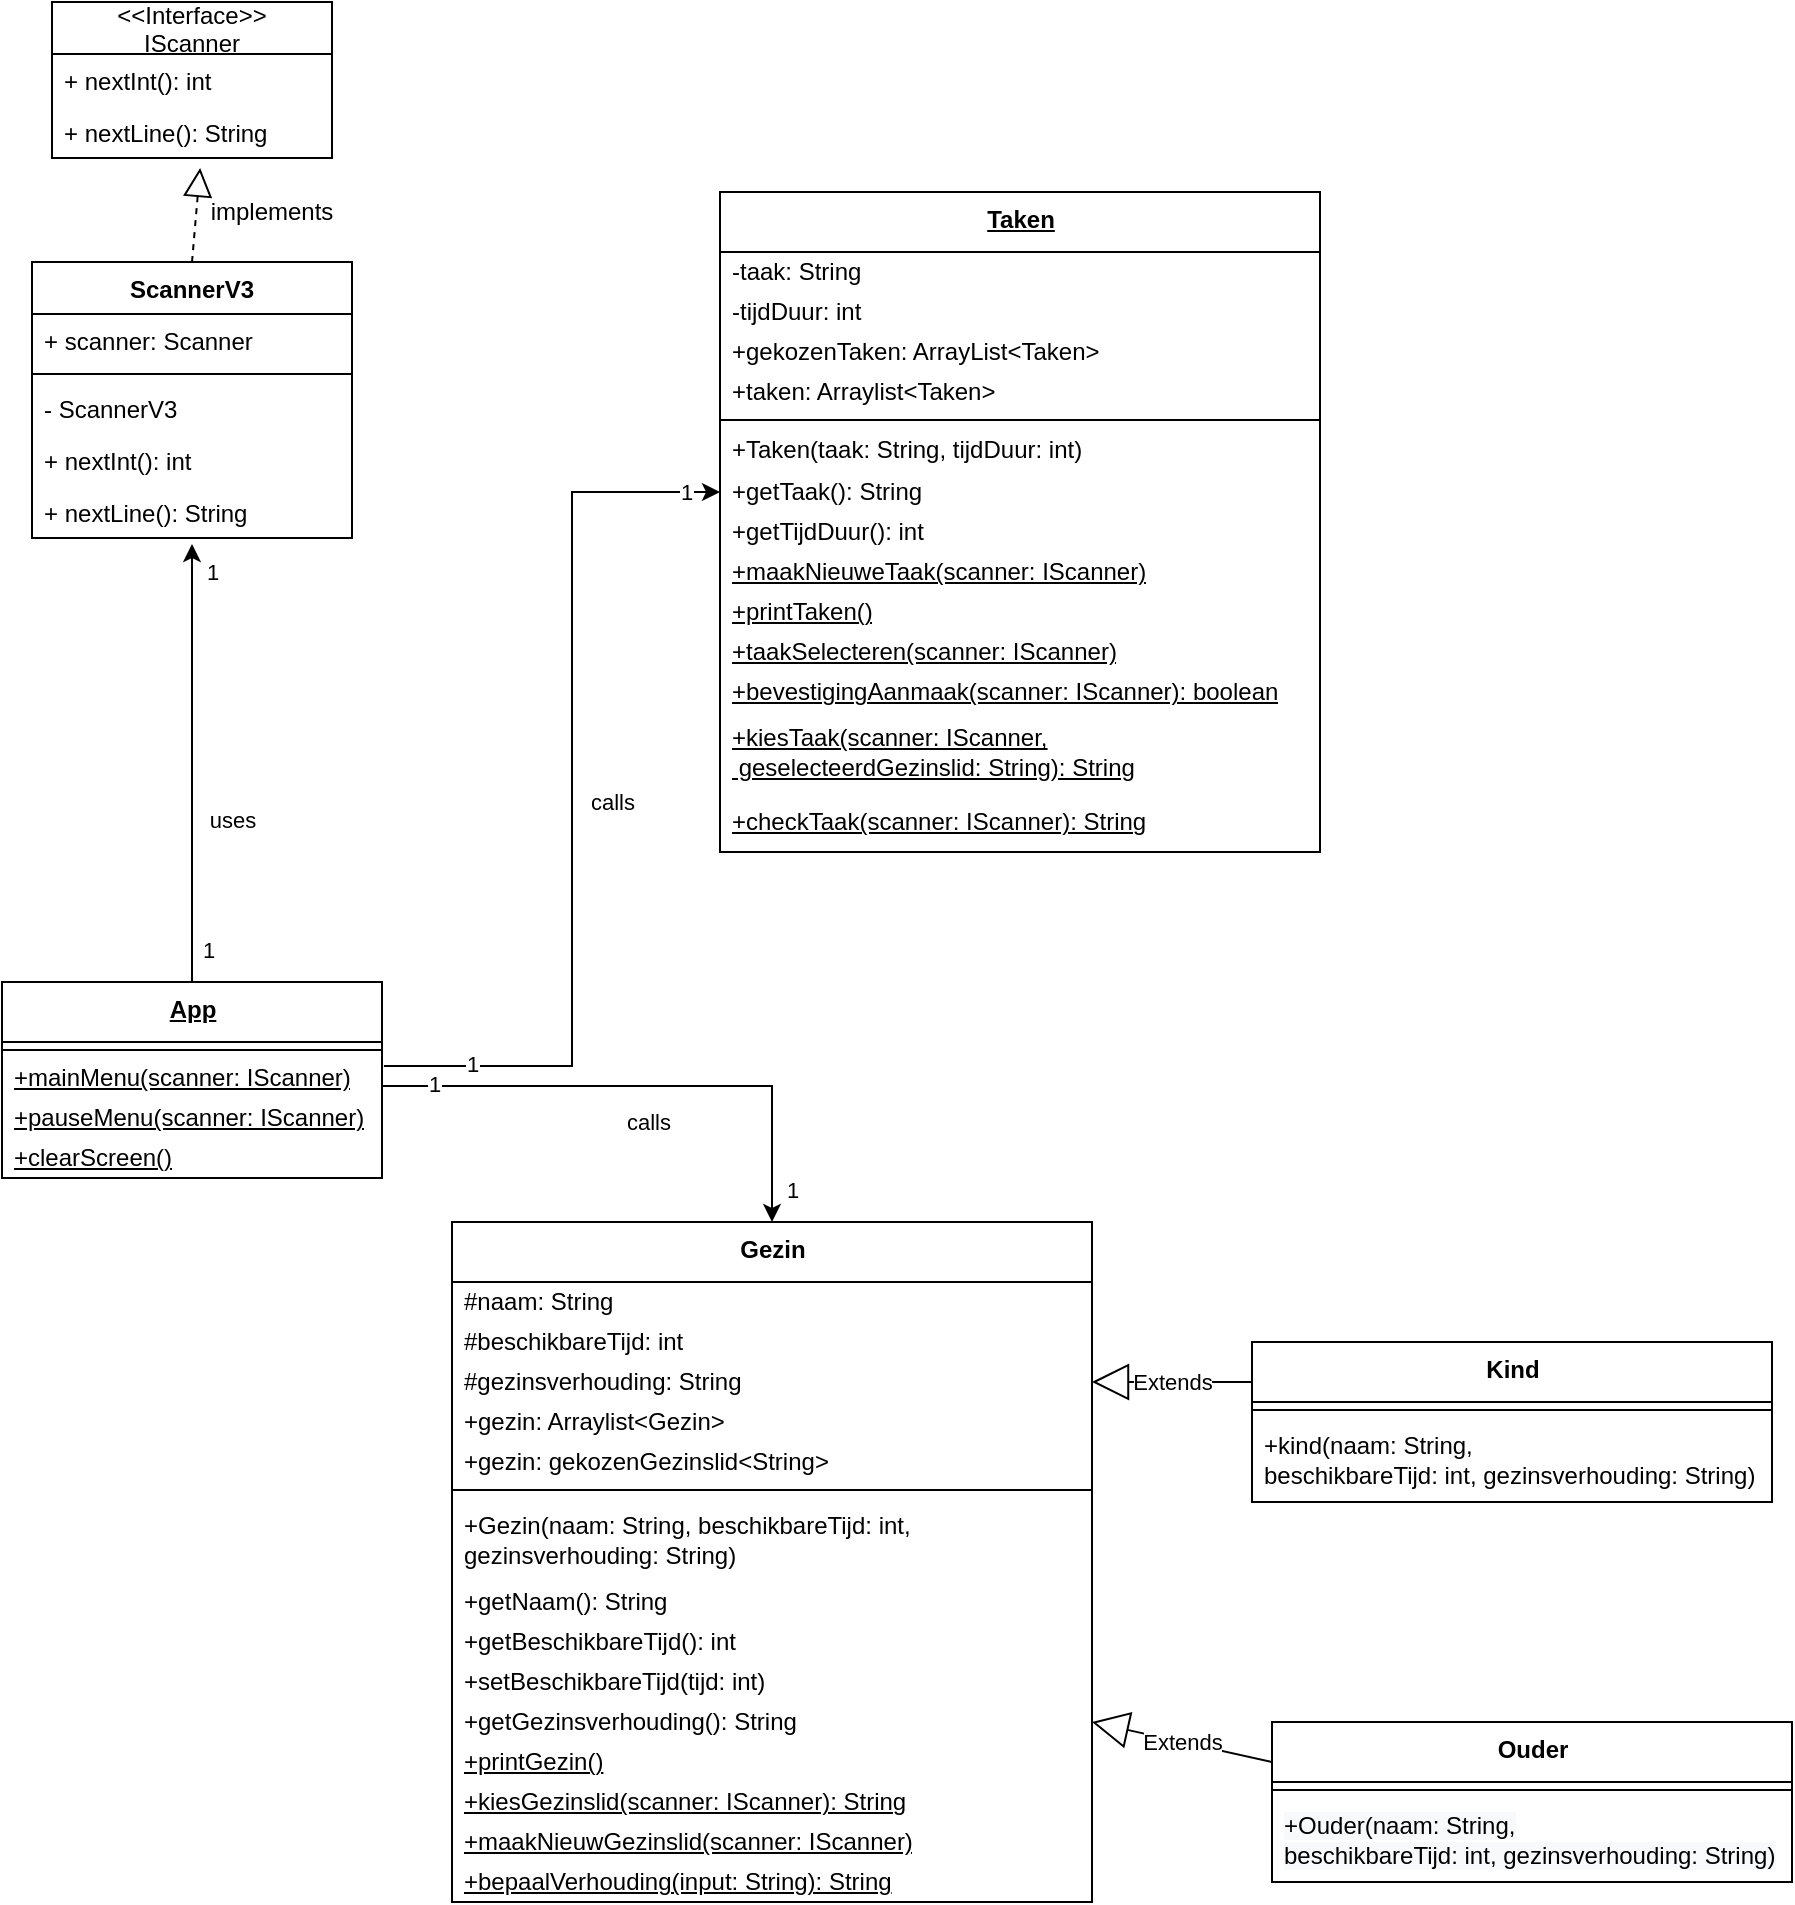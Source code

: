<mxfile>
    <diagram id="Irv_bbiouHEBpZ2B2Jt7" name="Page-1">
        <mxGraphModel dx="272" dy="550" grid="1" gridSize="10" guides="1" tooltips="1" connect="1" arrows="1" fold="1" page="1" pageScale="1" pageWidth="827" pageHeight="1169" math="0" shadow="0">
            <root>
                <mxCell id="0"/>
                <mxCell id="1" parent="0"/>
                <mxCell id="ta5v3G1cMSPn4KrArI0O-5" value="&lt;b&gt;Taken&lt;/b&gt;" style="swimlane;fontStyle=4;align=center;verticalAlign=top;childLayout=stackLayout;horizontal=1;startSize=30;horizontalStack=0;resizeParent=1;resizeParentMax=0;resizeLast=0;collapsible=0;marginBottom=0;html=1;strokeColor=default;" parent="1" vertex="1">
                    <mxGeometry x="414" y="255" width="300" height="330" as="geometry"/>
                </mxCell>
                <mxCell id="ta5v3G1cMSPn4KrArI0O-6" value="-taak: String" style="text;html=1;strokeColor=none;fillColor=none;align=left;verticalAlign=middle;spacingLeft=4;spacingRight=4;overflow=hidden;rotatable=0;points=[[0,0.5],[1,0.5]];portConstraint=eastwest;" parent="ta5v3G1cMSPn4KrArI0O-5" vertex="1">
                    <mxGeometry y="30" width="300" height="20" as="geometry"/>
                </mxCell>
                <mxCell id="ta5v3G1cMSPn4KrArI0O-7" value="-tijdDuur: int" style="text;html=1;strokeColor=none;fillColor=none;align=left;verticalAlign=middle;spacingLeft=4;spacingRight=4;overflow=hidden;rotatable=0;points=[[0,0.5],[1,0.5]];portConstraint=eastwest;" parent="ta5v3G1cMSPn4KrArI0O-5" vertex="1">
                    <mxGeometry y="50" width="300" height="20" as="geometry"/>
                </mxCell>
                <mxCell id="amLeTSEaKvmxCKlGvPzw-5" value="+gekozenTaken: ArrayList&amp;lt;Taken&amp;gt;&lt;span style=&quot;white-space: pre&quot;&gt;&#9;&lt;/span&gt;" style="text;html=1;strokeColor=none;fillColor=none;align=left;verticalAlign=middle;spacingLeft=4;spacingRight=4;overflow=hidden;rotatable=0;points=[[0,0.5],[1,0.5]];portConstraint=eastwest;" parent="ta5v3G1cMSPn4KrArI0O-5" vertex="1">
                    <mxGeometry y="70" width="300" height="20" as="geometry"/>
                </mxCell>
                <mxCell id="ta5v3G1cMSPn4KrArI0O-67" value="+taken: Arraylist&amp;lt;Taken&amp;gt;" style="text;html=1;strokeColor=none;fillColor=none;align=left;verticalAlign=middle;spacingLeft=4;spacingRight=4;overflow=hidden;rotatable=0;points=[[0,0.5],[1,0.5]];portConstraint=eastwest;" parent="ta5v3G1cMSPn4KrArI0O-5" vertex="1">
                    <mxGeometry y="90" width="300" height="20" as="geometry"/>
                </mxCell>
                <mxCell id="ta5v3G1cMSPn4KrArI0O-10" value="" style="line;strokeWidth=1;fillColor=none;align=left;verticalAlign=middle;spacingTop=-1;spacingLeft=3;spacingRight=3;rotatable=0;labelPosition=right;points=[];portConstraint=eastwest;" parent="ta5v3G1cMSPn4KrArI0O-5" vertex="1">
                    <mxGeometry y="110" width="300" height="8" as="geometry"/>
                </mxCell>
                <mxCell id="ta5v3G1cMSPn4KrArI0O-69" value="+Taken(taak: String, tijdDuur: int)" style="text;html=1;strokeColor=none;fillColor=none;align=left;verticalAlign=middle;spacingLeft=4;spacingRight=4;overflow=hidden;rotatable=0;points=[[0,0.5],[1,0.5]];portConstraint=eastwest;" parent="ta5v3G1cMSPn4KrArI0O-5" vertex="1">
                    <mxGeometry y="118" width="300" height="22" as="geometry"/>
                </mxCell>
                <mxCell id="ta5v3G1cMSPn4KrArI0O-11" value="+getTaak(): String&lt;span style=&quot;white-space: pre&quot;&gt;&#9;&lt;/span&gt;" style="text;html=1;strokeColor=none;fillColor=none;align=left;verticalAlign=middle;spacingLeft=4;spacingRight=4;overflow=hidden;rotatable=0;points=[[0,0.5],[1,0.5]];portConstraint=eastwest;" parent="ta5v3G1cMSPn4KrArI0O-5" vertex="1">
                    <mxGeometry y="140" width="300" height="20" as="geometry"/>
                </mxCell>
                <mxCell id="ta5v3G1cMSPn4KrArI0O-12" value="+getTijdDuur(): int" style="text;html=1;strokeColor=none;fillColor=none;align=left;verticalAlign=middle;spacingLeft=4;spacingRight=4;overflow=hidden;rotatable=0;points=[[0,0.5],[1,0.5]];portConstraint=eastwest;" parent="ta5v3G1cMSPn4KrArI0O-5" vertex="1">
                    <mxGeometry y="160" width="300" height="20" as="geometry"/>
                </mxCell>
                <mxCell id="dEqsap9X3xDFd9PiGFJk-1" value="&lt;u&gt;+maakNieuweTaak(scanner: IScanner)&lt;/u&gt;" style="text;html=1;strokeColor=none;fillColor=none;align=left;verticalAlign=middle;spacingLeft=4;spacingRight=4;overflow=hidden;rotatable=0;points=[[0,0.5],[1,0.5]];portConstraint=eastwest;" parent="ta5v3G1cMSPn4KrArI0O-5" vertex="1">
                    <mxGeometry y="180" width="300" height="20" as="geometry"/>
                </mxCell>
                <mxCell id="dEqsap9X3xDFd9PiGFJk-2" value="&lt;u&gt;+printTaken()&lt;/u&gt;" style="text;html=1;strokeColor=none;fillColor=none;align=left;verticalAlign=middle;spacingLeft=4;spacingRight=4;overflow=hidden;rotatable=0;points=[[0,0.5],[1,0.5]];portConstraint=eastwest;" parent="ta5v3G1cMSPn4KrArI0O-5" vertex="1">
                    <mxGeometry y="200" width="300" height="20" as="geometry"/>
                </mxCell>
                <mxCell id="dEqsap9X3xDFd9PiGFJk-3" value="&lt;u&gt;+taakSelecteren(scanner: IScanner)&lt;/u&gt;" style="text;html=1;strokeColor=none;fillColor=none;align=left;verticalAlign=middle;spacingLeft=4;spacingRight=4;overflow=hidden;rotatable=0;points=[[0,0.5],[1,0.5]];portConstraint=eastwest;" parent="ta5v3G1cMSPn4KrArI0O-5" vertex="1">
                    <mxGeometry y="220" width="300" height="20" as="geometry"/>
                </mxCell>
                <mxCell id="dEqsap9X3xDFd9PiGFJk-4" value="&lt;u&gt;+bevestigingAanmaak(scanner: IScanner): boolean&lt;/u&gt;" style="text;html=1;strokeColor=none;fillColor=none;align=left;verticalAlign=middle;spacingLeft=4;spacingRight=4;overflow=hidden;rotatable=0;points=[[0,0.5],[1,0.5]];portConstraint=eastwest;" parent="ta5v3G1cMSPn4KrArI0O-5" vertex="1">
                    <mxGeometry y="240" width="300" height="20" as="geometry"/>
                </mxCell>
                <mxCell id="dEqsap9X3xDFd9PiGFJk-5" value="&lt;u&gt;+kiesTaak(scanner: IScanner,&lt;br&gt;&amp;nbsp;geselecteerdGezinslid: String): String&lt;/u&gt;" style="text;html=1;strokeColor=none;fillColor=none;align=left;verticalAlign=middle;spacingLeft=4;spacingRight=4;overflow=hidden;rotatable=0;points=[[0,0.5],[1,0.5]];portConstraint=eastwest;" parent="ta5v3G1cMSPn4KrArI0O-5" vertex="1">
                    <mxGeometry y="260" width="300" height="40" as="geometry"/>
                </mxCell>
                <mxCell id="dEqsap9X3xDFd9PiGFJk-6" value="&lt;u&gt;+checkTaak(scanner: IScanner): String&lt;/u&gt;" style="text;html=1;strokeColor=none;fillColor=none;align=left;verticalAlign=middle;spacingLeft=4;spacingRight=4;overflow=hidden;rotatable=0;points=[[0,0.5],[1,0.5]];portConstraint=eastwest;" parent="ta5v3G1cMSPn4KrArI0O-5" vertex="1">
                    <mxGeometry y="300" width="300" height="30" as="geometry"/>
                </mxCell>
                <mxCell id="ta5v3G1cMSPn4KrArI0O-29" value="&lt;b&gt;Gezin&lt;/b&gt;" style="swimlane;fontStyle=0;align=center;verticalAlign=top;childLayout=stackLayout;horizontal=1;startSize=30;horizontalStack=0;resizeParent=1;resizeParentMax=0;resizeLast=0;collapsible=0;marginBottom=0;html=1;" parent="1" vertex="1">
                    <mxGeometry x="280" y="770" width="320" height="340" as="geometry"/>
                </mxCell>
                <mxCell id="ta5v3G1cMSPn4KrArI0O-30" value="#naam: String" style="text;html=1;strokeColor=none;fillColor=none;align=left;verticalAlign=middle;spacingLeft=4;spacingRight=4;overflow=hidden;rotatable=0;points=[[0,0.5],[1,0.5]];portConstraint=eastwest;" parent="ta5v3G1cMSPn4KrArI0O-29" vertex="1">
                    <mxGeometry y="30" width="320" height="20" as="geometry"/>
                </mxCell>
                <mxCell id="ta5v3G1cMSPn4KrArI0O-31" value="#beschikbareTijd: int" style="text;html=1;strokeColor=none;fillColor=none;align=left;verticalAlign=middle;spacingLeft=4;spacingRight=4;overflow=hidden;rotatable=0;points=[[0,0.5],[1,0.5]];portConstraint=eastwest;" parent="ta5v3G1cMSPn4KrArI0O-29" vertex="1">
                    <mxGeometry y="50" width="320" height="20" as="geometry"/>
                </mxCell>
                <mxCell id="dEqsap9X3xDFd9PiGFJk-9" value="#gezinsverhouding: String" style="text;html=1;strokeColor=none;fillColor=none;align=left;verticalAlign=middle;spacingLeft=4;spacingRight=4;overflow=hidden;rotatable=0;points=[[0,0.5],[1,0.5]];portConstraint=eastwest;" parent="ta5v3G1cMSPn4KrArI0O-29" vertex="1">
                    <mxGeometry y="70" width="320" height="20" as="geometry"/>
                </mxCell>
                <mxCell id="amLeTSEaKvmxCKlGvPzw-1" value="+gezin: Arraylist&amp;lt;Gezin&amp;gt;" style="text;html=1;strokeColor=none;fillColor=none;align=left;verticalAlign=middle;spacingLeft=4;spacingRight=4;overflow=hidden;rotatable=0;points=[[0,0.5],[1,0.5]];portConstraint=eastwest;" parent="ta5v3G1cMSPn4KrArI0O-29" vertex="1">
                    <mxGeometry y="90" width="320" height="20" as="geometry"/>
                </mxCell>
                <mxCell id="dEqsap9X3xDFd9PiGFJk-10" value="+gezin: gekozenGezinslid&amp;lt;String&amp;gt;" style="text;html=1;strokeColor=none;fillColor=none;align=left;verticalAlign=middle;spacingLeft=4;spacingRight=4;overflow=hidden;rotatable=0;points=[[0,0.5],[1,0.5]];portConstraint=eastwest;" parent="ta5v3G1cMSPn4KrArI0O-29" vertex="1">
                    <mxGeometry y="110" width="320" height="20" as="geometry"/>
                </mxCell>
                <mxCell id="ta5v3G1cMSPn4KrArI0O-34" value="" style="line;strokeWidth=1;fillColor=none;align=left;verticalAlign=middle;spacingTop=-1;spacingLeft=3;spacingRight=3;rotatable=0;labelPosition=right;points=[];portConstraint=eastwest;" parent="ta5v3G1cMSPn4KrArI0O-29" vertex="1">
                    <mxGeometry y="130" width="320" height="8" as="geometry"/>
                </mxCell>
                <mxCell id="ta5v3G1cMSPn4KrArI0O-35" value="+Gezin(naam: String, beschikbareTijd: int, &lt;br&gt;gezinsverhouding: String)" style="text;html=1;strokeColor=none;fillColor=none;align=left;verticalAlign=middle;spacingLeft=4;spacingRight=4;overflow=hidden;rotatable=0;points=[[0,0.5],[1,0.5]];portConstraint=eastwest;" parent="ta5v3G1cMSPn4KrArI0O-29" vertex="1">
                    <mxGeometry y="138" width="320" height="42" as="geometry"/>
                </mxCell>
                <mxCell id="dEqsap9X3xDFd9PiGFJk-11" value="+getNaam(): String" style="text;html=1;strokeColor=none;fillColor=none;align=left;verticalAlign=middle;spacingLeft=4;spacingRight=4;overflow=hidden;rotatable=0;points=[[0,0.5],[1,0.5]];portConstraint=eastwest;" parent="ta5v3G1cMSPn4KrArI0O-29" vertex="1">
                    <mxGeometry y="180" width="320" height="20" as="geometry"/>
                </mxCell>
                <mxCell id="ta5v3G1cMSPn4KrArI0O-36" value="+getBeschikbareTijd(): int" style="text;html=1;strokeColor=none;fillColor=none;align=left;verticalAlign=middle;spacingLeft=4;spacingRight=4;overflow=hidden;rotatable=0;points=[[0,0.5],[1,0.5]];portConstraint=eastwest;" parent="ta5v3G1cMSPn4KrArI0O-29" vertex="1">
                    <mxGeometry y="200" width="320" height="20" as="geometry"/>
                </mxCell>
                <mxCell id="dEqsap9X3xDFd9PiGFJk-12" value="+setBeschikbareTijd(tijd: int)" style="text;html=1;strokeColor=none;fillColor=none;align=left;verticalAlign=middle;spacingLeft=4;spacingRight=4;overflow=hidden;rotatable=0;points=[[0,0.5],[1,0.5]];portConstraint=eastwest;" parent="ta5v3G1cMSPn4KrArI0O-29" vertex="1">
                    <mxGeometry y="220" width="320" height="20" as="geometry"/>
                </mxCell>
                <mxCell id="dEqsap9X3xDFd9PiGFJk-14" value="+getGezinsverhouding(): String" style="text;html=1;strokeColor=none;fillColor=none;align=left;verticalAlign=middle;spacingLeft=4;spacingRight=4;overflow=hidden;rotatable=0;points=[[0,0.5],[1,0.5]];portConstraint=eastwest;" parent="ta5v3G1cMSPn4KrArI0O-29" vertex="1">
                    <mxGeometry y="240" width="320" height="20" as="geometry"/>
                </mxCell>
                <mxCell id="dEqsap9X3xDFd9PiGFJk-15" value="&lt;u&gt;+printGezin()&lt;/u&gt;" style="text;html=1;strokeColor=none;fillColor=none;align=left;verticalAlign=middle;spacingLeft=4;spacingRight=4;overflow=hidden;rotatable=0;points=[[0,0.5],[1,0.5]];portConstraint=eastwest;" parent="ta5v3G1cMSPn4KrArI0O-29" vertex="1">
                    <mxGeometry y="260" width="320" height="20" as="geometry"/>
                </mxCell>
                <mxCell id="dEqsap9X3xDFd9PiGFJk-19" value="&lt;u&gt;+kiesGezinslid(scanner: IScanner): String&lt;/u&gt;" style="text;html=1;strokeColor=none;fillColor=none;align=left;verticalAlign=middle;spacingLeft=4;spacingRight=4;overflow=hidden;rotatable=0;points=[[0,0.5],[1,0.5]];portConstraint=eastwest;" parent="ta5v3G1cMSPn4KrArI0O-29" vertex="1">
                    <mxGeometry y="280" width="320" height="20" as="geometry"/>
                </mxCell>
                <mxCell id="dEqsap9X3xDFd9PiGFJk-21" value="&lt;u&gt;+maakNieuwGezinslid(scanner: IScanner)&lt;/u&gt;" style="text;html=1;strokeColor=none;fillColor=none;align=left;verticalAlign=middle;spacingLeft=4;spacingRight=4;overflow=hidden;rotatable=0;points=[[0,0.5],[1,0.5]];portConstraint=eastwest;" parent="ta5v3G1cMSPn4KrArI0O-29" vertex="1">
                    <mxGeometry y="300" width="320" height="20" as="geometry"/>
                </mxCell>
                <mxCell id="dEqsap9X3xDFd9PiGFJk-22" value="&lt;u&gt;+bepaalVerhouding(input: String): String&lt;/u&gt;" style="text;html=1;strokeColor=none;fillColor=none;align=left;verticalAlign=middle;spacingLeft=4;spacingRight=4;overflow=hidden;rotatable=0;points=[[0,0.5],[1,0.5]];portConstraint=eastwest;" parent="ta5v3G1cMSPn4KrArI0O-29" vertex="1">
                    <mxGeometry y="320" width="320" height="20" as="geometry"/>
                </mxCell>
                <mxCell id="ta5v3G1cMSPn4KrArI0O-45" value="&lt;b&gt;Kind&lt;/b&gt;" style="swimlane;fontStyle=0;align=center;verticalAlign=top;childLayout=stackLayout;horizontal=1;startSize=30;horizontalStack=0;resizeParent=1;resizeParentMax=0;resizeLast=0;collapsible=0;marginBottom=0;html=1;" parent="1" vertex="1">
                    <mxGeometry x="680" y="830" width="260" height="80" as="geometry"/>
                </mxCell>
                <mxCell id="ta5v3G1cMSPn4KrArI0O-50" value="" style="line;strokeWidth=1;fillColor=none;align=left;verticalAlign=middle;spacingTop=-1;spacingLeft=3;spacingRight=3;rotatable=0;labelPosition=right;points=[];portConstraint=eastwest;" parent="ta5v3G1cMSPn4KrArI0O-45" vertex="1">
                    <mxGeometry y="30" width="260" height="8" as="geometry"/>
                </mxCell>
                <mxCell id="amLeTSEaKvmxCKlGvPzw-2" value="+kind(naam: String, &lt;br&gt;beschikbareTijd: int, gezinsverhouding: String)" style="text;html=1;strokeColor=none;fillColor=none;align=left;verticalAlign=middle;spacingLeft=4;spacingRight=4;overflow=hidden;rotatable=0;points=[[0,0.5],[1,0.5]];portConstraint=eastwest;" parent="ta5v3G1cMSPn4KrArI0O-45" vertex="1">
                    <mxGeometry y="38" width="260" height="42" as="geometry"/>
                </mxCell>
                <mxCell id="ta5v3G1cMSPn4KrArI0O-53" value="&lt;b&gt;Ouder&lt;/b&gt;" style="swimlane;fontStyle=0;align=center;verticalAlign=top;childLayout=stackLayout;horizontal=1;startSize=30;horizontalStack=0;resizeParent=1;resizeParentMax=0;resizeLast=0;collapsible=0;marginBottom=0;html=1;" parent="1" vertex="1">
                    <mxGeometry x="690" y="1020" width="260" height="80" as="geometry"/>
                </mxCell>
                <mxCell id="ta5v3G1cMSPn4KrArI0O-58" value="" style="line;strokeWidth=1;fillColor=none;align=left;verticalAlign=middle;spacingTop=-1;spacingLeft=3;spacingRight=3;rotatable=0;labelPosition=right;points=[];portConstraint=eastwest;" parent="ta5v3G1cMSPn4KrArI0O-53" vertex="1">
                    <mxGeometry y="30" width="260" height="8" as="geometry"/>
                </mxCell>
                <mxCell id="amLeTSEaKvmxCKlGvPzw-3" value="&lt;span style=&quot;color: rgb(0 , 0 , 0) ; font-family: &amp;#34;helvetica&amp;#34; ; font-size: 12px ; font-style: normal ; font-weight: 400 ; letter-spacing: normal ; text-align: left ; text-indent: 0px ; text-transform: none ; word-spacing: 0px ; background-color: rgb(248 , 249 , 250) ; display: inline ; float: none&quot;&gt;+Ouder(naam: String,&lt;/span&gt;&lt;br style=&quot;color: rgb(0 , 0 , 0) ; font-family: &amp;#34;helvetica&amp;#34; ; font-size: 12px ; font-style: normal ; font-weight: 400 ; letter-spacing: normal ; text-align: left ; text-indent: 0px ; text-transform: none ; word-spacing: 0px ; background-color: rgb(248 , 249 , 250)&quot;&gt;&lt;span style=&quot;color: rgb(0 , 0 , 0) ; font-family: &amp;#34;helvetica&amp;#34; ; font-size: 12px ; font-style: normal ; font-weight: 400 ; letter-spacing: normal ; text-align: left ; text-indent: 0px ; text-transform: none ; word-spacing: 0px ; background-color: rgb(248 , 249 , 250) ; display: inline ; float: none&quot;&gt;beschikbareTijd: int, gezinsverhouding: String)&lt;/span&gt;" style="text;html=1;strokeColor=none;fillColor=none;align=left;verticalAlign=middle;spacingLeft=4;spacingRight=4;overflow=hidden;rotatable=0;points=[[0,0.5],[1,0.5]];portConstraint=eastwest;" parent="ta5v3G1cMSPn4KrArI0O-53" vertex="1">
                    <mxGeometry y="38" width="260" height="42" as="geometry"/>
                </mxCell>
                <mxCell id="dEqsap9X3xDFd9PiGFJk-34" value="&lt;b&gt;App&lt;/b&gt;" style="swimlane;fontStyle=4;align=center;verticalAlign=top;childLayout=stackLayout;horizontal=1;startSize=30;horizontalStack=0;resizeParent=1;resizeParentMax=0;resizeLast=0;collapsible=0;marginBottom=0;html=1;" parent="1" vertex="1">
                    <mxGeometry x="55" y="650" width="190" height="98" as="geometry"/>
                </mxCell>
                <mxCell id="dEqsap9X3xDFd9PiGFJk-40" value="" style="line;strokeWidth=1;fillColor=none;align=left;verticalAlign=middle;spacingTop=-1;spacingLeft=3;spacingRight=3;rotatable=0;labelPosition=right;points=[];portConstraint=eastwest;" parent="dEqsap9X3xDFd9PiGFJk-34" vertex="1">
                    <mxGeometry y="30" width="190" height="8" as="geometry"/>
                </mxCell>
                <mxCell id="dEqsap9X3xDFd9PiGFJk-42" value="&lt;u&gt;+mainMenu(scanner: IScanner)&lt;/u&gt;" style="text;html=1;strokeColor=none;fillColor=none;align=left;verticalAlign=middle;spacingLeft=4;spacingRight=4;overflow=hidden;rotatable=0;points=[[0,0.5],[1,0.5]];portConstraint=eastwest;" parent="dEqsap9X3xDFd9PiGFJk-34" vertex="1">
                    <mxGeometry y="38" width="190" height="20" as="geometry"/>
                </mxCell>
                <mxCell id="dEqsap9X3xDFd9PiGFJk-43" value="&lt;u&gt;+pauseMenu(scanner: IScanner)&lt;/u&gt;" style="text;html=1;strokeColor=none;fillColor=none;align=left;verticalAlign=middle;spacingLeft=4;spacingRight=4;overflow=hidden;rotatable=0;points=[[0,0.5],[1,0.5]];portConstraint=eastwest;" parent="dEqsap9X3xDFd9PiGFJk-34" vertex="1">
                    <mxGeometry y="58" width="190" height="20" as="geometry"/>
                </mxCell>
                <mxCell id="dEqsap9X3xDFd9PiGFJk-44" value="&lt;u&gt;+clearScreen()&lt;/u&gt;" style="text;html=1;strokeColor=none;fillColor=none;align=left;verticalAlign=middle;spacingLeft=4;spacingRight=4;overflow=hidden;rotatable=0;points=[[0,0.5],[1,0.5]];portConstraint=eastwest;" parent="dEqsap9X3xDFd9PiGFJk-34" vertex="1">
                    <mxGeometry y="78" width="190" height="20" as="geometry"/>
                </mxCell>
                <mxCell id="dEqsap9X3xDFd9PiGFJk-70" value="" style="edgeStyle=orthogonalEdgeStyle;rounded=0;orthogonalLoop=1;jettySize=auto;html=1;exitX=0.5;exitY=0;exitDx=0;exitDy=0;" parent="1" source="dEqsap9X3xDFd9PiGFJk-34" edge="1">
                    <mxGeometry relative="1" as="geometry">
                        <mxPoint x="150" y="431" as="targetPoint"/>
                    </mxGeometry>
                </mxCell>
                <mxCell id="dEqsap9X3xDFd9PiGFJk-71" value="uses" style="edgeLabel;html=1;align=center;verticalAlign=middle;resizable=0;points=[];" parent="dEqsap9X3xDFd9PiGFJk-70" vertex="1" connectable="0">
                    <mxGeometry x="-0.129" relative="1" as="geometry">
                        <mxPoint x="20" y="14" as="offset"/>
                    </mxGeometry>
                </mxCell>
                <mxCell id="dEqsap9X3xDFd9PiGFJk-73" value="1" style="edgeLabel;html=1;align=center;verticalAlign=middle;resizable=0;points=[];" parent="dEqsap9X3xDFd9PiGFJk-70" vertex="1" connectable="0">
                    <mxGeometry x="-0.848" y="1" relative="1" as="geometry">
                        <mxPoint x="9" as="offset"/>
                    </mxGeometry>
                </mxCell>
                <mxCell id="dEqsap9X3xDFd9PiGFJk-74" value="1" style="edgeLabel;html=1;align=center;verticalAlign=middle;resizable=0;points=[];" parent="dEqsap9X3xDFd9PiGFJk-70" vertex="1" connectable="0">
                    <mxGeometry x="0.878" relative="1" as="geometry">
                        <mxPoint x="10" as="offset"/>
                    </mxGeometry>
                </mxCell>
                <mxCell id="dEqsap9X3xDFd9PiGFJk-50" value="ScannerV3" style="swimlane;fontStyle=1;align=center;verticalAlign=top;childLayout=stackLayout;horizontal=1;startSize=26;horizontalStack=0;resizeParent=1;resizeParentMax=0;resizeLast=0;collapsible=1;marginBottom=0;" parent="1" vertex="1">
                    <mxGeometry x="70" y="290" width="160" height="138" as="geometry"/>
                </mxCell>
                <mxCell id="dEqsap9X3xDFd9PiGFJk-51" value="+ scanner: Scanner" style="text;strokeColor=none;fillColor=none;align=left;verticalAlign=top;spacingLeft=4;spacingRight=4;overflow=hidden;rotatable=0;points=[[0,0.5],[1,0.5]];portConstraint=eastwest;" parent="dEqsap9X3xDFd9PiGFJk-50" vertex="1">
                    <mxGeometry y="26" width="160" height="26" as="geometry"/>
                </mxCell>
                <mxCell id="dEqsap9X3xDFd9PiGFJk-52" value="" style="line;strokeWidth=1;fillColor=none;align=left;verticalAlign=middle;spacingTop=-1;spacingLeft=3;spacingRight=3;rotatable=0;labelPosition=right;points=[];portConstraint=eastwest;" parent="dEqsap9X3xDFd9PiGFJk-50" vertex="1">
                    <mxGeometry y="52" width="160" height="8" as="geometry"/>
                </mxCell>
                <mxCell id="dEqsap9X3xDFd9PiGFJk-53" value="- ScannerV3" style="text;strokeColor=none;fillColor=none;align=left;verticalAlign=top;spacingLeft=4;spacingRight=4;overflow=hidden;rotatable=0;points=[[0,0.5],[1,0.5]];portConstraint=eastwest;" parent="dEqsap9X3xDFd9PiGFJk-50" vertex="1">
                    <mxGeometry y="60" width="160" height="26" as="geometry"/>
                </mxCell>
                <mxCell id="dEqsap9X3xDFd9PiGFJk-54" value="+ nextInt(): int" style="text;strokeColor=none;fillColor=none;align=left;verticalAlign=top;spacingLeft=4;spacingRight=4;overflow=hidden;rotatable=0;points=[[0,0.5],[1,0.5]];portConstraint=eastwest;" parent="dEqsap9X3xDFd9PiGFJk-50" vertex="1">
                    <mxGeometry y="86" width="160" height="26" as="geometry"/>
                </mxCell>
                <mxCell id="dEqsap9X3xDFd9PiGFJk-55" value="+ nextLine(): String" style="text;strokeColor=none;fillColor=none;align=left;verticalAlign=top;spacingLeft=4;spacingRight=4;overflow=hidden;rotatable=0;points=[[0,0.5],[1,0.5]];portConstraint=eastwest;" parent="dEqsap9X3xDFd9PiGFJk-50" vertex="1">
                    <mxGeometry y="112" width="160" height="26" as="geometry"/>
                </mxCell>
                <mxCell id="dEqsap9X3xDFd9PiGFJk-58" value="&lt;&lt;Interface&gt;&gt;&#10;IScanner" style="swimlane;fontStyle=0;childLayout=stackLayout;horizontal=1;startSize=26;fillColor=none;horizontalStack=0;resizeParent=1;resizeParentMax=0;resizeLast=0;collapsible=1;marginBottom=0;" parent="1" vertex="1">
                    <mxGeometry x="80" y="160" width="140" height="78" as="geometry"/>
                </mxCell>
                <mxCell id="dEqsap9X3xDFd9PiGFJk-59" value="+ nextInt(): int" style="text;strokeColor=none;fillColor=none;align=left;verticalAlign=top;spacingLeft=4;spacingRight=4;overflow=hidden;rotatable=0;points=[[0,0.5],[1,0.5]];portConstraint=eastwest;" parent="dEqsap9X3xDFd9PiGFJk-58" vertex="1">
                    <mxGeometry y="26" width="140" height="26" as="geometry"/>
                </mxCell>
                <mxCell id="dEqsap9X3xDFd9PiGFJk-60" value="+ nextLine(): String" style="text;strokeColor=none;fillColor=none;align=left;verticalAlign=top;spacingLeft=4;spacingRight=4;overflow=hidden;rotatable=0;points=[[0,0.5],[1,0.5]];portConstraint=eastwest;" parent="dEqsap9X3xDFd9PiGFJk-58" vertex="1">
                    <mxGeometry y="52" width="140" height="26" as="geometry"/>
                </mxCell>
                <mxCell id="dEqsap9X3xDFd9PiGFJk-61" value="" style="endArrow=block;dashed=1;endFill=0;endSize=12;html=1;entryX=0.529;entryY=1.192;entryDx=0;entryDy=0;entryPerimeter=0;exitX=0.5;exitY=0;exitDx=0;exitDy=0;" parent="1" source="dEqsap9X3xDFd9PiGFJk-50" target="dEqsap9X3xDFd9PiGFJk-60" edge="1">
                    <mxGeometry width="160" relative="1" as="geometry">
                        <mxPoint x="60" y="260" as="sourcePoint"/>
                        <mxPoint x="149.5" y="292" as="targetPoint"/>
                        <Array as="points"/>
                    </mxGeometry>
                </mxCell>
                <mxCell id="dEqsap9X3xDFd9PiGFJk-75" value="implements" style="text;html=1;strokeColor=none;fillColor=none;align=center;verticalAlign=middle;whiteSpace=wrap;rounded=0;" parent="1" vertex="1">
                    <mxGeometry x="160" y="250" width="60" height="30" as="geometry"/>
                </mxCell>
                <mxCell id="dEqsap9X3xDFd9PiGFJk-76" value="" style="edgeStyle=orthogonalEdgeStyle;rounded=0;orthogonalLoop=1;jettySize=auto;html=1;exitX=1.005;exitY=0.2;exitDx=0;exitDy=0;exitPerimeter=0;entryX=0;entryY=0.5;entryDx=0;entryDy=0;" parent="1" source="dEqsap9X3xDFd9PiGFJk-42" target="ta5v3G1cMSPn4KrArI0O-11" edge="1">
                    <mxGeometry relative="1" as="geometry">
                        <mxPoint x="160" y="438" as="sourcePoint"/>
                        <mxPoint x="340" y="400" as="targetPoint"/>
                        <Array as="points">
                            <mxPoint x="340" y="692"/>
                            <mxPoint x="340" y="405"/>
                        </Array>
                    </mxGeometry>
                </mxCell>
                <mxCell id="dEqsap9X3xDFd9PiGFJk-77" value="calls" style="edgeLabel;html=1;align=center;verticalAlign=middle;resizable=0;points=[];" parent="dEqsap9X3xDFd9PiGFJk-76" vertex="1" connectable="0">
                    <mxGeometry x="-0.129" relative="1" as="geometry">
                        <mxPoint x="20" y="-28" as="offset"/>
                    </mxGeometry>
                </mxCell>
                <mxCell id="dEqsap9X3xDFd9PiGFJk-78" value="1" style="edgeLabel;html=1;align=center;verticalAlign=middle;resizable=0;points=[];" parent="dEqsap9X3xDFd9PiGFJk-76" vertex="1" connectable="0">
                    <mxGeometry x="-0.848" y="1" relative="1" as="geometry">
                        <mxPoint x="9" as="offset"/>
                    </mxGeometry>
                </mxCell>
                <mxCell id="dEqsap9X3xDFd9PiGFJk-79" value="1" style="edgeLabel;html=1;align=center;verticalAlign=middle;resizable=0;points=[];" parent="dEqsap9X3xDFd9PiGFJk-76" vertex="1" connectable="0">
                    <mxGeometry x="0.878" relative="1" as="geometry">
                        <mxPoint x="10" as="offset"/>
                    </mxGeometry>
                </mxCell>
                <mxCell id="dEqsap9X3xDFd9PiGFJk-80" value="" style="edgeStyle=orthogonalEdgeStyle;rounded=0;orthogonalLoop=1;jettySize=auto;html=1;exitX=1;exitY=0.5;exitDx=0;exitDy=0;entryX=0.5;entryY=0;entryDx=0;entryDy=0;" parent="1" source="dEqsap9X3xDFd9PiGFJk-42" target="ta5v3G1cMSPn4KrArI0O-29" edge="1">
                    <mxGeometry relative="1" as="geometry">
                        <mxPoint x="255.95" y="702" as="sourcePoint"/>
                        <mxPoint x="424" y="415" as="targetPoint"/>
                        <Array as="points">
                            <mxPoint x="245" y="702"/>
                            <mxPoint x="440" y="702"/>
                        </Array>
                    </mxGeometry>
                </mxCell>
                <mxCell id="dEqsap9X3xDFd9PiGFJk-81" value="calls" style="edgeLabel;html=1;align=center;verticalAlign=middle;resizable=0;points=[];" parent="dEqsap9X3xDFd9PiGFJk-80" vertex="1" connectable="0">
                    <mxGeometry x="-0.129" relative="1" as="geometry">
                        <mxPoint x="20" y="18" as="offset"/>
                    </mxGeometry>
                </mxCell>
                <mxCell id="dEqsap9X3xDFd9PiGFJk-82" value="1" style="edgeLabel;html=1;align=center;verticalAlign=middle;resizable=0;points=[];" parent="dEqsap9X3xDFd9PiGFJk-80" vertex="1" connectable="0">
                    <mxGeometry x="-0.848" y="1" relative="1" as="geometry">
                        <mxPoint x="9" as="offset"/>
                    </mxGeometry>
                </mxCell>
                <mxCell id="dEqsap9X3xDFd9PiGFJk-83" value="1" style="edgeLabel;html=1;align=center;verticalAlign=middle;resizable=0;points=[];" parent="dEqsap9X3xDFd9PiGFJk-80" vertex="1" connectable="0">
                    <mxGeometry x="0.878" relative="1" as="geometry">
                        <mxPoint x="10" as="offset"/>
                    </mxGeometry>
                </mxCell>
                <mxCell id="dEqsap9X3xDFd9PiGFJk-84" value="Extends" style="endArrow=block;endSize=16;endFill=0;html=1;exitX=0;exitY=0.25;exitDx=0;exitDy=0;entryX=1;entryY=0.5;entryDx=0;entryDy=0;" parent="1" source="ta5v3G1cMSPn4KrArI0O-45" target="dEqsap9X3xDFd9PiGFJk-9" edge="1">
                    <mxGeometry width="160" relative="1" as="geometry">
                        <mxPoint x="660" y="850" as="sourcePoint"/>
                        <mxPoint x="650" y="910" as="targetPoint"/>
                    </mxGeometry>
                </mxCell>
                <mxCell id="dEqsap9X3xDFd9PiGFJk-85" value="Extends" style="endArrow=block;endSize=16;endFill=0;html=1;exitX=0;exitY=0.25;exitDx=0;exitDy=0;entryX=1;entryY=0.5;entryDx=0;entryDy=0;" parent="1" source="ta5v3G1cMSPn4KrArI0O-53" target="dEqsap9X3xDFd9PiGFJk-14" edge="1">
                    <mxGeometry width="160" relative="1" as="geometry">
                        <mxPoint x="610" y="860" as="sourcePoint"/>
                        <mxPoint x="650" y="1060" as="targetPoint"/>
                    </mxGeometry>
                </mxCell>
            </root>
        </mxGraphModel>
    </diagram>
</mxfile>